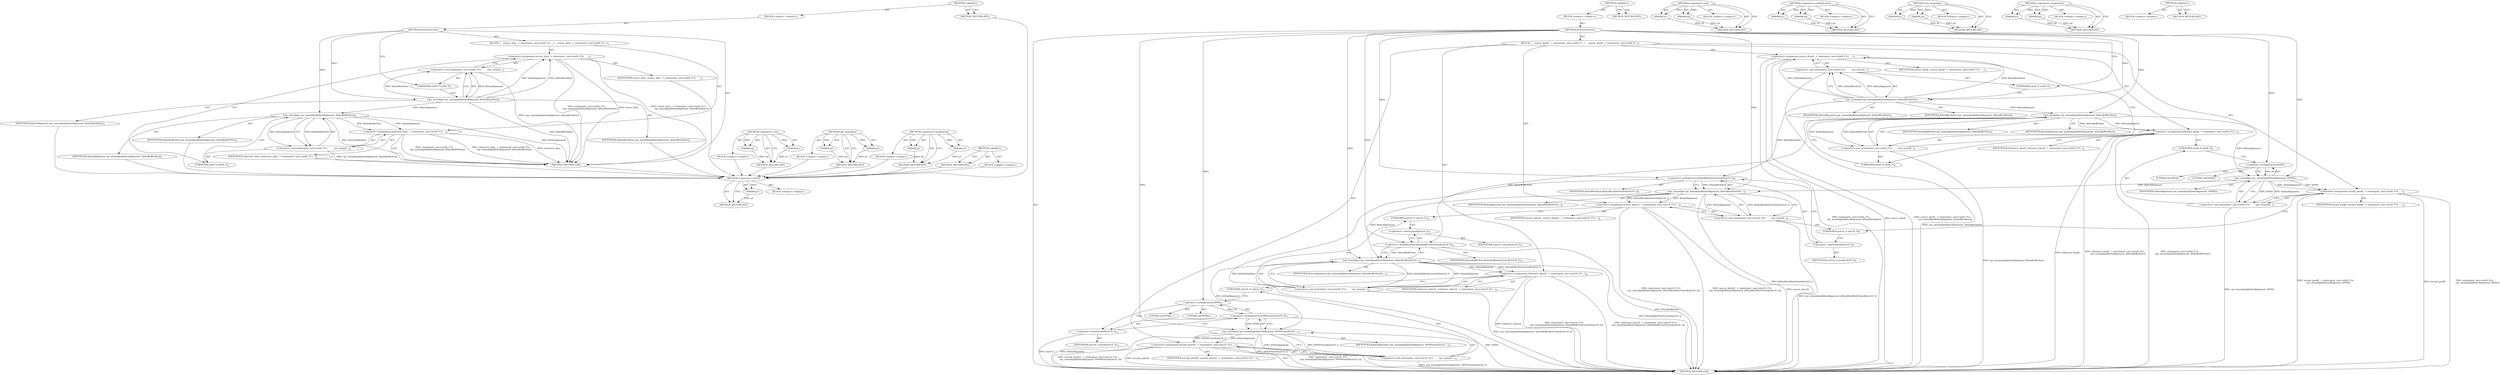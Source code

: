 digraph "&lt;global&gt;" {
vulnerable_6 [label=<(METHOD,&lt;global&gt;)<SUB>1</SUB>>];
vulnerable_7 [label=<(BLOCK,&lt;empty&gt;,&lt;empty&gt;)<SUB>1</SUB>>];
vulnerable_8 [label=<(METHOD,SetUpTestCase)<SUB>1</SUB>>];
vulnerable_9 [label=<(BLOCK,{
    source_data_ = reinterpret_cast&lt;uint8_t*&gt;...,{
    source_data_ = reinterpret_cast&lt;uint8_t*&gt;...)<SUB>1</SUB>>];
vulnerable_10 [label=<(&lt;operator&gt;.assignment,source_data_ = reinterpret_cast&lt;uint8_t*&gt;(
    ...)<SUB>2</SUB>>];
vulnerable_11 [label=<(IDENTIFIER,source_data_,source_data_ = reinterpret_cast&lt;uint8_t*&gt;(
    ...)<SUB>2</SUB>>];
vulnerable_12 [label=<(&lt;operator&gt;.cast,reinterpret_cast&lt;uint8_t*&gt;(
         vpx_memali...)<SUB>2</SUB>>];
vulnerable_13 [label=<(UNKNOWN,uint8_t*,uint8_t*)<SUB>2</SUB>>];
vulnerable_14 [label=<(vpx_memalign,vpx_memalign(kDataAlignment, kDataBlockSize))<SUB>3</SUB>>];
vulnerable_15 [label=<(IDENTIFIER,kDataAlignment,vpx_memalign(kDataAlignment, kDataBlockSize))<SUB>3</SUB>>];
vulnerable_16 [label=<(IDENTIFIER,kDataBlockSize,vpx_memalign(kDataAlignment, kDataBlockSize))<SUB>3</SUB>>];
vulnerable_17 [label=<(&lt;operator&gt;.assignment,reference_data_ = reinterpret_cast&lt;uint8_t*&gt;(
 ...)<SUB>4</SUB>>];
vulnerable_18 [label=<(IDENTIFIER,reference_data_,reference_data_ = reinterpret_cast&lt;uint8_t*&gt;(
 ...)<SUB>4</SUB>>];
vulnerable_19 [label=<(&lt;operator&gt;.cast,reinterpret_cast&lt;uint8_t*&gt;(
         vpx_memali...)<SUB>4</SUB>>];
vulnerable_20 [label=<(UNKNOWN,uint8_t*,uint8_t*)<SUB>4</SUB>>];
vulnerable_21 [label=<(vpx_memalign,vpx_memalign(kDataAlignment, kDataBufferSize))<SUB>5</SUB>>];
vulnerable_22 [label=<(IDENTIFIER,kDataAlignment,vpx_memalign(kDataAlignment, kDataBufferSize))<SUB>5</SUB>>];
vulnerable_23 [label=<(IDENTIFIER,kDataBufferSize,vpx_memalign(kDataAlignment, kDataBufferSize))<SUB>5</SUB>>];
vulnerable_24 [label=<(METHOD_RETURN,void)<SUB>1</SUB>>];
vulnerable_26 [label=<(METHOD_RETURN,ANY)<SUB>1</SUB>>];
vulnerable_44 [label=<(METHOD,&lt;operator&gt;.cast)>];
vulnerable_45 [label=<(PARAM,p1)>];
vulnerable_46 [label=<(PARAM,p2)>];
vulnerable_47 [label=<(BLOCK,&lt;empty&gt;,&lt;empty&gt;)>];
vulnerable_48 [label=<(METHOD_RETURN,ANY)>];
vulnerable_49 [label=<(METHOD,vpx_memalign)>];
vulnerable_50 [label=<(PARAM,p1)>];
vulnerable_51 [label=<(PARAM,p2)>];
vulnerable_52 [label=<(BLOCK,&lt;empty&gt;,&lt;empty&gt;)>];
vulnerable_53 [label=<(METHOD_RETURN,ANY)>];
vulnerable_39 [label=<(METHOD,&lt;operator&gt;.assignment)>];
vulnerable_40 [label=<(PARAM,p1)>];
vulnerable_41 [label=<(PARAM,p2)>];
vulnerable_42 [label=<(BLOCK,&lt;empty&gt;,&lt;empty&gt;)>];
vulnerable_43 [label=<(METHOD_RETURN,ANY)>];
vulnerable_33 [label=<(METHOD,&lt;global&gt;)<SUB>1</SUB>>];
vulnerable_34 [label=<(BLOCK,&lt;empty&gt;,&lt;empty&gt;)>];
vulnerable_35 [label=<(METHOD_RETURN,ANY)>];
fixed_104 [label=<(METHOD,&lt;operator&gt;.sizeOf)>];
fixed_105 [label=<(PARAM,p1)>];
fixed_106 [label=<(BLOCK,&lt;empty&gt;,&lt;empty&gt;)>];
fixed_107 [label=<(METHOD_RETURN,ANY)>];
fixed_6 [label=<(METHOD,&lt;global&gt;)<SUB>1</SUB>>];
fixed_7 [label=<(BLOCK,&lt;empty&gt;,&lt;empty&gt;)<SUB>1</SUB>>];
fixed_8 [label=<(METHOD,SetUpTestCase)<SUB>1</SUB>>];
fixed_9 [label=<(BLOCK,{
    source_data8_ = reinterpret_cast&lt;uint8_t*...,{
    source_data8_ = reinterpret_cast&lt;uint8_t*...)<SUB>1</SUB>>];
fixed_10 [label=<(&lt;operator&gt;.assignment,source_data8_ = reinterpret_cast&lt;uint8_t*&gt;(
   ...)<SUB>2</SUB>>];
fixed_11 [label=<(IDENTIFIER,source_data8_,source_data8_ = reinterpret_cast&lt;uint8_t*&gt;(
   ...)<SUB>2</SUB>>];
fixed_12 [label=<(&lt;operator&gt;.cast,reinterpret_cast&lt;uint8_t*&gt;(
         vpx_memali...)<SUB>2</SUB>>];
fixed_13 [label=<(UNKNOWN,uint8_t*,uint8_t*)<SUB>2</SUB>>];
fixed_14 [label=<(vpx_memalign,vpx_memalign(kDataAlignment, kDataBlockSize))<SUB>3</SUB>>];
fixed_15 [label=<(IDENTIFIER,kDataAlignment,vpx_memalign(kDataAlignment, kDataBlockSize))<SUB>3</SUB>>];
fixed_16 [label=<(IDENTIFIER,kDataBlockSize,vpx_memalign(kDataAlignment, kDataBlockSize))<SUB>3</SUB>>];
fixed_17 [label=<(&lt;operator&gt;.assignment,reference_data8_ = reinterpret_cast&lt;uint8_t*&gt;(
...)<SUB>4</SUB>>];
fixed_18 [label=<(IDENTIFIER,reference_data8_,reference_data8_ = reinterpret_cast&lt;uint8_t*&gt;(
...)<SUB>4</SUB>>];
fixed_19 [label=<(&lt;operator&gt;.cast,reinterpret_cast&lt;uint8_t*&gt;(
         vpx_memali...)<SUB>4</SUB>>];
fixed_20 [label=<(UNKNOWN,uint8_t*,uint8_t*)<SUB>4</SUB>>];
fixed_21 [label=<(vpx_memalign,vpx_memalign(kDataAlignment, kDataBufferSize))<SUB>5</SUB>>];
fixed_22 [label=<(IDENTIFIER,kDataAlignment,vpx_memalign(kDataAlignment, kDataBufferSize))<SUB>5</SUB>>];
fixed_23 [label=<(IDENTIFIER,kDataBufferSize,vpx_memalign(kDataAlignment, kDataBufferSize))<SUB>5</SUB>>];
fixed_24 [label=<(&lt;operator&gt;.assignment,second_pred8_ = reinterpret_cast&lt;uint8_t*&gt;(
   ...)<SUB>6</SUB>>];
fixed_25 [label=<(IDENTIFIER,second_pred8_,second_pred8_ = reinterpret_cast&lt;uint8_t*&gt;(
   ...)<SUB>6</SUB>>];
fixed_26 [label=<(&lt;operator&gt;.cast,reinterpret_cast&lt;uint8_t*&gt;(
        vpx_memalig...)<SUB>6</SUB>>];
fixed_27 [label=<(UNKNOWN,uint8_t*,uint8_t*)<SUB>6</SUB>>];
fixed_28 [label=<(vpx_memalign,vpx_memalign(kDataAlignment, 64*64))<SUB>7</SUB>>];
fixed_29 [label=<(IDENTIFIER,kDataAlignment,vpx_memalign(kDataAlignment, 64*64))<SUB>7</SUB>>];
fixed_30 [label=<(&lt;operator&gt;.multiplication,64*64)<SUB>7</SUB>>];
fixed_31 [label=<(LITERAL,64,64*64)<SUB>7</SUB>>];
fixed_32 [label=<(LITERAL,64,64*64)<SUB>7</SUB>>];
fixed_33 [label=<(&lt;operator&gt;.assignment,source_data16_ = reinterpret_cast&lt;uint16_t*&gt;(
 ...)<SUB>8</SUB>>];
fixed_34 [label=<(IDENTIFIER,source_data16_,source_data16_ = reinterpret_cast&lt;uint16_t*&gt;(
 ...)<SUB>8</SUB>>];
fixed_35 [label=<(&lt;operator&gt;.cast,reinterpret_cast&lt;uint16_t*&gt;(
        vpx_memali...)<SUB>8</SUB>>];
fixed_36 [label=<(UNKNOWN,uint16_t*,uint16_t*)<SUB>8</SUB>>];
fixed_37 [label=<(vpx_memalign,vpx_memalign(kDataAlignment, kDataBlockSize*siz...)<SUB>9</SUB>>];
fixed_38 [label=<(IDENTIFIER,kDataAlignment,vpx_memalign(kDataAlignment, kDataBlockSize*siz...)<SUB>9</SUB>>];
fixed_39 [label=<(&lt;operator&gt;.multiplication,kDataBlockSize*sizeof(uint16_t))<SUB>9</SUB>>];
fixed_40 [label=<(IDENTIFIER,kDataBlockSize,kDataBlockSize*sizeof(uint16_t))<SUB>9</SUB>>];
fixed_41 [label=<(&lt;operator&gt;.sizeOf,sizeof(uint16_t))<SUB>9</SUB>>];
fixed_42 [label=<(IDENTIFIER,uint16_t,sizeof(uint16_t))<SUB>9</SUB>>];
fixed_43 [label=<(&lt;operator&gt;.assignment,reference_data16_ = reinterpret_cast&lt;uint16_t*&gt;...)<SUB>10</SUB>>];
fixed_44 [label=<(IDENTIFIER,reference_data16_,reference_data16_ = reinterpret_cast&lt;uint16_t*&gt;...)<SUB>10</SUB>>];
fixed_45 [label=<(&lt;operator&gt;.cast,reinterpret_cast&lt;uint16_t*&gt;(
        vpx_memali...)<SUB>10</SUB>>];
fixed_46 [label=<(UNKNOWN,uint16_t*,uint16_t*)<SUB>10</SUB>>];
fixed_47 [label=<(vpx_memalign,vpx_memalign(kDataAlignment, kDataBufferSize*si...)<SUB>11</SUB>>];
fixed_48 [label=<(IDENTIFIER,kDataAlignment,vpx_memalign(kDataAlignment, kDataBufferSize*si...)<SUB>11</SUB>>];
fixed_49 [label=<(&lt;operator&gt;.multiplication,kDataBufferSize*sizeof(uint16_t))<SUB>11</SUB>>];
fixed_50 [label=<(IDENTIFIER,kDataBufferSize,kDataBufferSize*sizeof(uint16_t))<SUB>11</SUB>>];
fixed_51 [label=<(&lt;operator&gt;.sizeOf,sizeof(uint16_t))<SUB>11</SUB>>];
fixed_52 [label=<(IDENTIFIER,uint16_t,sizeof(uint16_t))<SUB>11</SUB>>];
fixed_53 [label=<(&lt;operator&gt;.assignment,second_pred16_ = reinterpret_cast&lt;uint16_t*&gt;(
 ...)<SUB>12</SUB>>];
fixed_54 [label=<(IDENTIFIER,second_pred16_,second_pred16_ = reinterpret_cast&lt;uint16_t*&gt;(
 ...)<SUB>12</SUB>>];
fixed_55 [label=<(&lt;operator&gt;.cast,reinterpret_cast&lt;uint16_t*&gt;(
        vpx_memali...)<SUB>12</SUB>>];
fixed_56 [label=<(UNKNOWN,uint16_t*,uint16_t*)<SUB>12</SUB>>];
fixed_57 [label=<(vpx_memalign,vpx_memalign(kDataAlignment, 64*64*sizeof(uint1...)<SUB>13</SUB>>];
fixed_58 [label=<(IDENTIFIER,kDataAlignment,vpx_memalign(kDataAlignment, 64*64*sizeof(uint1...)<SUB>13</SUB>>];
fixed_59 [label=<(&lt;operator&gt;.multiplication,64*64*sizeof(uint16_t))<SUB>13</SUB>>];
fixed_60 [label=<(&lt;operator&gt;.multiplication,64*64)<SUB>13</SUB>>];
fixed_61 [label=<(LITERAL,64,64*64)<SUB>13</SUB>>];
fixed_62 [label=<(LITERAL,64,64*64)<SUB>13</SUB>>];
fixed_63 [label=<(&lt;operator&gt;.sizeOf,sizeof(uint16_t))<SUB>13</SUB>>];
fixed_64 [label=<(IDENTIFIER,uint16_t,sizeof(uint16_t))<SUB>13</SUB>>];
fixed_65 [label=<(METHOD_RETURN,void)<SUB>1</SUB>>];
fixed_67 [label=<(METHOD_RETURN,ANY)<SUB>1</SUB>>];
fixed_89 [label=<(METHOD,&lt;operator&gt;.cast)>];
fixed_90 [label=<(PARAM,p1)>];
fixed_91 [label=<(PARAM,p2)>];
fixed_92 [label=<(BLOCK,&lt;empty&gt;,&lt;empty&gt;)>];
fixed_93 [label=<(METHOD_RETURN,ANY)>];
fixed_99 [label=<(METHOD,&lt;operator&gt;.multiplication)>];
fixed_100 [label=<(PARAM,p1)>];
fixed_101 [label=<(PARAM,p2)>];
fixed_102 [label=<(BLOCK,&lt;empty&gt;,&lt;empty&gt;)>];
fixed_103 [label=<(METHOD_RETURN,ANY)>];
fixed_94 [label=<(METHOD,vpx_memalign)>];
fixed_95 [label=<(PARAM,p1)>];
fixed_96 [label=<(PARAM,p2)>];
fixed_97 [label=<(BLOCK,&lt;empty&gt;,&lt;empty&gt;)>];
fixed_98 [label=<(METHOD_RETURN,ANY)>];
fixed_84 [label=<(METHOD,&lt;operator&gt;.assignment)>];
fixed_85 [label=<(PARAM,p1)>];
fixed_86 [label=<(PARAM,p2)>];
fixed_87 [label=<(BLOCK,&lt;empty&gt;,&lt;empty&gt;)>];
fixed_88 [label=<(METHOD_RETURN,ANY)>];
fixed_78 [label=<(METHOD,&lt;global&gt;)<SUB>1</SUB>>];
fixed_79 [label=<(BLOCK,&lt;empty&gt;,&lt;empty&gt;)>];
fixed_80 [label=<(METHOD_RETURN,ANY)>];
vulnerable_6 -> vulnerable_7  [key=0, label="AST: "];
vulnerable_6 -> vulnerable_26  [key=0, label="AST: "];
vulnerable_6 -> vulnerable_26  [key=1, label="CFG: "];
vulnerable_7 -> vulnerable_8  [key=0, label="AST: "];
vulnerable_8 -> vulnerable_9  [key=0, label="AST: "];
vulnerable_8 -> vulnerable_24  [key=0, label="AST: "];
vulnerable_8 -> vulnerable_13  [key=0, label="CFG: "];
vulnerable_8 -> vulnerable_14  [key=0, label="DDG: "];
vulnerable_8 -> vulnerable_21  [key=0, label="DDG: "];
vulnerable_9 -> vulnerable_10  [key=0, label="AST: "];
vulnerable_9 -> vulnerable_17  [key=0, label="AST: "];
vulnerable_10 -> vulnerable_11  [key=0, label="AST: "];
vulnerable_10 -> vulnerable_12  [key=0, label="AST: "];
vulnerable_10 -> vulnerable_20  [key=0, label="CFG: "];
vulnerable_10 -> vulnerable_24  [key=0, label="DDG: reinterpret_cast&lt;uint8_t*&gt;(
         vpx_memalign(kDataAlignment, kDataBlockSize))"];
vulnerable_10 -> vulnerable_24  [key=1, label="DDG: source_data_ = reinterpret_cast&lt;uint8_t*&gt;(
         vpx_memalign(kDataAlignment, kDataBlockSize))"];
vulnerable_10 -> vulnerable_24  [key=2, label="DDG: source_data_"];
vulnerable_11 -> fixed_104  [key=0];
vulnerable_12 -> vulnerable_13  [key=0, label="AST: "];
vulnerable_12 -> vulnerable_14  [key=0, label="AST: "];
vulnerable_12 -> vulnerable_10  [key=0, label="CFG: "];
vulnerable_12 -> vulnerable_24  [key=0, label="DDG: vpx_memalign(kDataAlignment, kDataBlockSize)"];
vulnerable_13 -> vulnerable_14  [key=0, label="CFG: "];
vulnerable_14 -> vulnerable_15  [key=0, label="AST: "];
vulnerable_14 -> vulnerable_16  [key=0, label="AST: "];
vulnerable_14 -> vulnerable_12  [key=0, label="CFG: "];
vulnerable_14 -> vulnerable_12  [key=1, label="DDG: kDataAlignment"];
vulnerable_14 -> vulnerable_12  [key=2, label="DDG: kDataBlockSize"];
vulnerable_14 -> vulnerable_24  [key=0, label="DDG: kDataBlockSize"];
vulnerable_14 -> vulnerable_10  [key=0, label="DDG: kDataAlignment"];
vulnerable_14 -> vulnerable_10  [key=1, label="DDG: kDataBlockSize"];
vulnerable_14 -> vulnerable_21  [key=0, label="DDG: kDataAlignment"];
vulnerable_15 -> fixed_104  [key=0];
vulnerable_16 -> fixed_104  [key=0];
vulnerable_17 -> vulnerable_18  [key=0, label="AST: "];
vulnerable_17 -> vulnerable_19  [key=0, label="AST: "];
vulnerable_17 -> vulnerable_24  [key=0, label="CFG: "];
vulnerable_17 -> vulnerable_24  [key=1, label="DDG: reinterpret_cast&lt;uint8_t*&gt;(
         vpx_memalign(kDataAlignment, kDataBufferSize))"];
vulnerable_17 -> vulnerable_24  [key=2, label="DDG: reference_data_ = reinterpret_cast&lt;uint8_t*&gt;(
         vpx_memalign(kDataAlignment, kDataBufferSize))"];
vulnerable_17 -> vulnerable_24  [key=3, label="DDG: reference_data_"];
vulnerable_18 -> fixed_104  [key=0];
vulnerable_19 -> vulnerable_20  [key=0, label="AST: "];
vulnerable_19 -> vulnerable_21  [key=0, label="AST: "];
vulnerable_19 -> vulnerable_17  [key=0, label="CFG: "];
vulnerable_19 -> vulnerable_24  [key=0, label="DDG: vpx_memalign(kDataAlignment, kDataBufferSize)"];
vulnerable_20 -> vulnerable_21  [key=0, label="CFG: "];
vulnerable_21 -> vulnerable_22  [key=0, label="AST: "];
vulnerable_21 -> vulnerable_23  [key=0, label="AST: "];
vulnerable_21 -> vulnerable_19  [key=0, label="CFG: "];
vulnerable_21 -> vulnerable_19  [key=1, label="DDG: kDataAlignment"];
vulnerable_21 -> vulnerable_19  [key=2, label="DDG: kDataBufferSize"];
vulnerable_21 -> vulnerable_24  [key=0, label="DDG: kDataAlignment"];
vulnerable_21 -> vulnerable_24  [key=1, label="DDG: kDataBufferSize"];
vulnerable_21 -> vulnerable_17  [key=0, label="DDG: kDataAlignment"];
vulnerable_21 -> vulnerable_17  [key=1, label="DDG: kDataBufferSize"];
vulnerable_22 -> fixed_104  [key=0];
vulnerable_23 -> fixed_104  [key=0];
vulnerable_24 -> fixed_104  [key=0];
vulnerable_26 -> fixed_104  [key=0];
vulnerable_44 -> vulnerable_45  [key=0, label="AST: "];
vulnerable_44 -> vulnerable_45  [key=1, label="DDG: "];
vulnerable_44 -> vulnerable_47  [key=0, label="AST: "];
vulnerable_44 -> vulnerable_46  [key=0, label="AST: "];
vulnerable_44 -> vulnerable_46  [key=1, label="DDG: "];
vulnerable_44 -> vulnerable_48  [key=0, label="AST: "];
vulnerable_44 -> vulnerable_48  [key=1, label="CFG: "];
vulnerable_45 -> vulnerable_48  [key=0, label="DDG: p1"];
vulnerable_46 -> vulnerable_48  [key=0, label="DDG: p2"];
vulnerable_47 -> fixed_104  [key=0];
vulnerable_48 -> fixed_104  [key=0];
vulnerable_49 -> vulnerable_50  [key=0, label="AST: "];
vulnerable_49 -> vulnerable_50  [key=1, label="DDG: "];
vulnerable_49 -> vulnerable_52  [key=0, label="AST: "];
vulnerable_49 -> vulnerable_51  [key=0, label="AST: "];
vulnerable_49 -> vulnerable_51  [key=1, label="DDG: "];
vulnerable_49 -> vulnerable_53  [key=0, label="AST: "];
vulnerable_49 -> vulnerable_53  [key=1, label="CFG: "];
vulnerable_50 -> vulnerable_53  [key=0, label="DDG: p1"];
vulnerable_51 -> vulnerable_53  [key=0, label="DDG: p2"];
vulnerable_52 -> fixed_104  [key=0];
vulnerable_53 -> fixed_104  [key=0];
vulnerable_39 -> vulnerable_40  [key=0, label="AST: "];
vulnerable_39 -> vulnerable_40  [key=1, label="DDG: "];
vulnerable_39 -> vulnerable_42  [key=0, label="AST: "];
vulnerable_39 -> vulnerable_41  [key=0, label="AST: "];
vulnerable_39 -> vulnerable_41  [key=1, label="DDG: "];
vulnerable_39 -> vulnerable_43  [key=0, label="AST: "];
vulnerable_39 -> vulnerable_43  [key=1, label="CFG: "];
vulnerable_40 -> vulnerable_43  [key=0, label="DDG: p1"];
vulnerable_41 -> vulnerable_43  [key=0, label="DDG: p2"];
vulnerable_42 -> fixed_104  [key=0];
vulnerable_43 -> fixed_104  [key=0];
vulnerable_33 -> vulnerable_34  [key=0, label="AST: "];
vulnerable_33 -> vulnerable_35  [key=0, label="AST: "];
vulnerable_33 -> vulnerable_35  [key=1, label="CFG: "];
vulnerable_34 -> fixed_104  [key=0];
vulnerable_35 -> fixed_104  [key=0];
fixed_104 -> fixed_105  [key=0, label="AST: "];
fixed_104 -> fixed_105  [key=1, label="DDG: "];
fixed_104 -> fixed_106  [key=0, label="AST: "];
fixed_104 -> fixed_107  [key=0, label="AST: "];
fixed_104 -> fixed_107  [key=1, label="CFG: "];
fixed_105 -> fixed_107  [key=0, label="DDG: p1"];
fixed_6 -> fixed_7  [key=0, label="AST: "];
fixed_6 -> fixed_67  [key=0, label="AST: "];
fixed_6 -> fixed_67  [key=1, label="CFG: "];
fixed_7 -> fixed_8  [key=0, label="AST: "];
fixed_8 -> fixed_9  [key=0, label="AST: "];
fixed_8 -> fixed_65  [key=0, label="AST: "];
fixed_8 -> fixed_13  [key=0, label="CFG: "];
fixed_8 -> fixed_14  [key=0, label="DDG: "];
fixed_8 -> fixed_21  [key=0, label="DDG: "];
fixed_8 -> fixed_28  [key=0, label="DDG: "];
fixed_8 -> fixed_37  [key=0, label="DDG: "];
fixed_8 -> fixed_47  [key=0, label="DDG: "];
fixed_8 -> fixed_57  [key=0, label="DDG: "];
fixed_8 -> fixed_30  [key=0, label="DDG: "];
fixed_8 -> fixed_39  [key=0, label="DDG: "];
fixed_8 -> fixed_49  [key=0, label="DDG: "];
fixed_8 -> fixed_60  [key=0, label="DDG: "];
fixed_9 -> fixed_10  [key=0, label="AST: "];
fixed_9 -> fixed_17  [key=0, label="AST: "];
fixed_9 -> fixed_24  [key=0, label="AST: "];
fixed_9 -> fixed_33  [key=0, label="AST: "];
fixed_9 -> fixed_43  [key=0, label="AST: "];
fixed_9 -> fixed_53  [key=0, label="AST: "];
fixed_10 -> fixed_11  [key=0, label="AST: "];
fixed_10 -> fixed_12  [key=0, label="AST: "];
fixed_10 -> fixed_20  [key=0, label="CFG: "];
fixed_10 -> fixed_65  [key=0, label="DDG: reinterpret_cast&lt;uint8_t*&gt;(
         vpx_memalign(kDataAlignment, kDataBlockSize))"];
fixed_10 -> fixed_65  [key=1, label="DDG: source_data8_ = reinterpret_cast&lt;uint8_t*&gt;(
         vpx_memalign(kDataAlignment, kDataBlockSize))"];
fixed_10 -> fixed_65  [key=2, label="DDG: source_data8_"];
fixed_12 -> fixed_13  [key=0, label="AST: "];
fixed_12 -> fixed_14  [key=0, label="AST: "];
fixed_12 -> fixed_10  [key=0, label="CFG: "];
fixed_12 -> fixed_65  [key=0, label="DDG: vpx_memalign(kDataAlignment, kDataBlockSize)"];
fixed_13 -> fixed_14  [key=0, label="CFG: "];
fixed_14 -> fixed_15  [key=0, label="AST: "];
fixed_14 -> fixed_16  [key=0, label="AST: "];
fixed_14 -> fixed_12  [key=0, label="CFG: "];
fixed_14 -> fixed_12  [key=1, label="DDG: kDataAlignment"];
fixed_14 -> fixed_12  [key=2, label="DDG: kDataBlockSize"];
fixed_14 -> fixed_10  [key=0, label="DDG: kDataAlignment"];
fixed_14 -> fixed_10  [key=1, label="DDG: kDataBlockSize"];
fixed_14 -> fixed_21  [key=0, label="DDG: kDataAlignment"];
fixed_14 -> fixed_39  [key=0, label="DDG: kDataBlockSize"];
fixed_17 -> fixed_18  [key=0, label="AST: "];
fixed_17 -> fixed_19  [key=0, label="AST: "];
fixed_17 -> fixed_27  [key=0, label="CFG: "];
fixed_17 -> fixed_65  [key=0, label="DDG: reinterpret_cast&lt;uint8_t*&gt;(
         vpx_memalign(kDataAlignment, kDataBufferSize))"];
fixed_17 -> fixed_65  [key=1, label="DDG: reference_data8_ = reinterpret_cast&lt;uint8_t*&gt;(
         vpx_memalign(kDataAlignment, kDataBufferSize))"];
fixed_17 -> fixed_65  [key=2, label="DDG: reference_data8_"];
fixed_19 -> fixed_20  [key=0, label="AST: "];
fixed_19 -> fixed_21  [key=0, label="AST: "];
fixed_19 -> fixed_17  [key=0, label="CFG: "];
fixed_19 -> fixed_65  [key=0, label="DDG: vpx_memalign(kDataAlignment, kDataBufferSize)"];
fixed_20 -> fixed_21  [key=0, label="CFG: "];
fixed_21 -> fixed_22  [key=0, label="AST: "];
fixed_21 -> fixed_23  [key=0, label="AST: "];
fixed_21 -> fixed_19  [key=0, label="CFG: "];
fixed_21 -> fixed_19  [key=1, label="DDG: kDataAlignment"];
fixed_21 -> fixed_19  [key=2, label="DDG: kDataBufferSize"];
fixed_21 -> fixed_17  [key=0, label="DDG: kDataAlignment"];
fixed_21 -> fixed_17  [key=1, label="DDG: kDataBufferSize"];
fixed_21 -> fixed_28  [key=0, label="DDG: kDataAlignment"];
fixed_21 -> fixed_49  [key=0, label="DDG: kDataBufferSize"];
fixed_24 -> fixed_25  [key=0, label="AST: "];
fixed_24 -> fixed_26  [key=0, label="AST: "];
fixed_24 -> fixed_36  [key=0, label="CFG: "];
fixed_24 -> fixed_65  [key=0, label="DDG: reinterpret_cast&lt;uint8_t*&gt;(
        vpx_memalign(kDataAlignment, 64*64))"];
fixed_24 -> fixed_65  [key=1, label="DDG: second_pred8_ = reinterpret_cast&lt;uint8_t*&gt;(
        vpx_memalign(kDataAlignment, 64*64))"];
fixed_24 -> fixed_65  [key=2, label="DDG: second_pred8_"];
fixed_26 -> fixed_27  [key=0, label="AST: "];
fixed_26 -> fixed_28  [key=0, label="AST: "];
fixed_26 -> fixed_24  [key=0, label="CFG: "];
fixed_26 -> fixed_65  [key=0, label="DDG: vpx_memalign(kDataAlignment, 64*64)"];
fixed_27 -> fixed_30  [key=0, label="CFG: "];
fixed_28 -> fixed_29  [key=0, label="AST: "];
fixed_28 -> fixed_30  [key=0, label="AST: "];
fixed_28 -> fixed_26  [key=0, label="CFG: "];
fixed_28 -> fixed_26  [key=1, label="DDG: kDataAlignment"];
fixed_28 -> fixed_26  [key=2, label="DDG: 64*64"];
fixed_28 -> fixed_24  [key=0, label="DDG: kDataAlignment"];
fixed_28 -> fixed_24  [key=1, label="DDG: 64*64"];
fixed_28 -> fixed_37  [key=0, label="DDG: kDataAlignment"];
fixed_30 -> fixed_31  [key=0, label="AST: "];
fixed_30 -> fixed_32  [key=0, label="AST: "];
fixed_30 -> fixed_28  [key=0, label="CFG: "];
fixed_30 -> fixed_28  [key=1, label="DDG: 64"];
fixed_33 -> fixed_34  [key=0, label="AST: "];
fixed_33 -> fixed_35  [key=0, label="AST: "];
fixed_33 -> fixed_46  [key=0, label="CFG: "];
fixed_33 -> fixed_65  [key=0, label="DDG: reinterpret_cast&lt;uint16_t*&gt;(
        vpx_memalign(kDataAlignment, kDataBlockSize*sizeof(uint16_t)))"];
fixed_33 -> fixed_65  [key=1, label="DDG: source_data16_ = reinterpret_cast&lt;uint16_t*&gt;(
        vpx_memalign(kDataAlignment, kDataBlockSize*sizeof(uint16_t)))"];
fixed_33 -> fixed_65  [key=2, label="DDG: source_data16_"];
fixed_35 -> fixed_36  [key=0, label="AST: "];
fixed_35 -> fixed_37  [key=0, label="AST: "];
fixed_35 -> fixed_33  [key=0, label="CFG: "];
fixed_35 -> fixed_65  [key=0, label="DDG: vpx_memalign(kDataAlignment, kDataBlockSize*sizeof(uint16_t))"];
fixed_36 -> fixed_41  [key=0, label="CFG: "];
fixed_37 -> fixed_38  [key=0, label="AST: "];
fixed_37 -> fixed_39  [key=0, label="AST: "];
fixed_37 -> fixed_35  [key=0, label="CFG: "];
fixed_37 -> fixed_35  [key=1, label="DDG: kDataAlignment"];
fixed_37 -> fixed_35  [key=2, label="DDG: kDataBlockSize*sizeof(uint16_t)"];
fixed_37 -> fixed_65  [key=0, label="DDG: kDataBlockSize*sizeof(uint16_t)"];
fixed_37 -> fixed_33  [key=0, label="DDG: kDataAlignment"];
fixed_37 -> fixed_33  [key=1, label="DDG: kDataBlockSize*sizeof(uint16_t)"];
fixed_37 -> fixed_47  [key=0, label="DDG: kDataAlignment"];
fixed_39 -> fixed_40  [key=0, label="AST: "];
fixed_39 -> fixed_41  [key=0, label="AST: "];
fixed_39 -> fixed_37  [key=0, label="CFG: "];
fixed_39 -> fixed_37  [key=1, label="DDG: kDataBlockSize"];
fixed_39 -> fixed_65  [key=0, label="DDG: kDataBlockSize"];
fixed_41 -> fixed_42  [key=0, label="AST: "];
fixed_41 -> fixed_39  [key=0, label="CFG: "];
fixed_43 -> fixed_44  [key=0, label="AST: "];
fixed_43 -> fixed_45  [key=0, label="AST: "];
fixed_43 -> fixed_56  [key=0, label="CFG: "];
fixed_43 -> fixed_65  [key=0, label="DDG: reinterpret_cast&lt;uint16_t*&gt;(
        vpx_memalign(kDataAlignment, kDataBufferSize*sizeof(uint16_t)))"];
fixed_43 -> fixed_65  [key=1, label="DDG: reference_data16_ = reinterpret_cast&lt;uint16_t*&gt;(
        vpx_memalign(kDataAlignment, kDataBufferSize*sizeof(uint16_t)))"];
fixed_43 -> fixed_65  [key=2, label="DDG: reference_data16_"];
fixed_45 -> fixed_46  [key=0, label="AST: "];
fixed_45 -> fixed_47  [key=0, label="AST: "];
fixed_45 -> fixed_43  [key=0, label="CFG: "];
fixed_45 -> fixed_65  [key=0, label="DDG: vpx_memalign(kDataAlignment, kDataBufferSize*sizeof(uint16_t))"];
fixed_46 -> fixed_51  [key=0, label="CFG: "];
fixed_47 -> fixed_48  [key=0, label="AST: "];
fixed_47 -> fixed_49  [key=0, label="AST: "];
fixed_47 -> fixed_45  [key=0, label="CFG: "];
fixed_47 -> fixed_45  [key=1, label="DDG: kDataAlignment"];
fixed_47 -> fixed_45  [key=2, label="DDG: kDataBufferSize*sizeof(uint16_t)"];
fixed_47 -> fixed_65  [key=0, label="DDG: kDataBufferSize*sizeof(uint16_t)"];
fixed_47 -> fixed_43  [key=0, label="DDG: kDataAlignment"];
fixed_47 -> fixed_43  [key=1, label="DDG: kDataBufferSize*sizeof(uint16_t)"];
fixed_47 -> fixed_57  [key=0, label="DDG: kDataAlignment"];
fixed_49 -> fixed_50  [key=0, label="AST: "];
fixed_49 -> fixed_51  [key=0, label="AST: "];
fixed_49 -> fixed_47  [key=0, label="CFG: "];
fixed_49 -> fixed_47  [key=1, label="DDG: kDataBufferSize"];
fixed_49 -> fixed_65  [key=0, label="DDG: kDataBufferSize"];
fixed_51 -> fixed_52  [key=0, label="AST: "];
fixed_51 -> fixed_49  [key=0, label="CFG: "];
fixed_53 -> fixed_54  [key=0, label="AST: "];
fixed_53 -> fixed_55  [key=0, label="AST: "];
fixed_53 -> fixed_65  [key=0, label="CFG: "];
fixed_53 -> fixed_65  [key=1, label="DDG: reinterpret_cast&lt;uint16_t*&gt;(
        vpx_memalign(kDataAlignment, 64*64*sizeof(uint16_t)))"];
fixed_53 -> fixed_65  [key=2, label="DDG: second_pred16_ = reinterpret_cast&lt;uint16_t*&gt;(
        vpx_memalign(kDataAlignment, 64*64*sizeof(uint16_t)))"];
fixed_53 -> fixed_65  [key=3, label="DDG: second_pred16_"];
fixed_55 -> fixed_56  [key=0, label="AST: "];
fixed_55 -> fixed_57  [key=0, label="AST: "];
fixed_55 -> fixed_53  [key=0, label="CFG: "];
fixed_55 -> fixed_65  [key=0, label="DDG: vpx_memalign(kDataAlignment, 64*64*sizeof(uint16_t))"];
fixed_56 -> fixed_60  [key=0, label="CFG: "];
fixed_57 -> fixed_58  [key=0, label="AST: "];
fixed_57 -> fixed_59  [key=0, label="AST: "];
fixed_57 -> fixed_55  [key=0, label="CFG: "];
fixed_57 -> fixed_55  [key=1, label="DDG: kDataAlignment"];
fixed_57 -> fixed_55  [key=2, label="DDG: 64*64*sizeof(uint16_t)"];
fixed_57 -> fixed_65  [key=0, label="DDG: kDataAlignment"];
fixed_57 -> fixed_65  [key=1, label="DDG: 64*64*sizeof(uint16_t)"];
fixed_57 -> fixed_53  [key=0, label="DDG: kDataAlignment"];
fixed_57 -> fixed_53  [key=1, label="DDG: 64*64*sizeof(uint16_t)"];
fixed_59 -> fixed_60  [key=0, label="AST: "];
fixed_59 -> fixed_63  [key=0, label="AST: "];
fixed_59 -> fixed_57  [key=0, label="CFG: "];
fixed_59 -> fixed_57  [key=1, label="DDG: 64*64"];
fixed_59 -> fixed_65  [key=0, label="DDG: 64*64"];
fixed_60 -> fixed_61  [key=0, label="AST: "];
fixed_60 -> fixed_62  [key=0, label="AST: "];
fixed_60 -> fixed_63  [key=0, label="CFG: "];
fixed_60 -> fixed_59  [key=0, label="DDG: 64"];
fixed_63 -> fixed_64  [key=0, label="AST: "];
fixed_63 -> fixed_59  [key=0, label="CFG: "];
fixed_63 -> fixed_65  [key=0, label="DDG: uint16_t"];
fixed_89 -> fixed_90  [key=0, label="AST: "];
fixed_89 -> fixed_90  [key=1, label="DDG: "];
fixed_89 -> fixed_92  [key=0, label="AST: "];
fixed_89 -> fixed_91  [key=0, label="AST: "];
fixed_89 -> fixed_91  [key=1, label="DDG: "];
fixed_89 -> fixed_93  [key=0, label="AST: "];
fixed_89 -> fixed_93  [key=1, label="CFG: "];
fixed_90 -> fixed_93  [key=0, label="DDG: p1"];
fixed_91 -> fixed_93  [key=0, label="DDG: p2"];
fixed_99 -> fixed_100  [key=0, label="AST: "];
fixed_99 -> fixed_100  [key=1, label="DDG: "];
fixed_99 -> fixed_102  [key=0, label="AST: "];
fixed_99 -> fixed_101  [key=0, label="AST: "];
fixed_99 -> fixed_101  [key=1, label="DDG: "];
fixed_99 -> fixed_103  [key=0, label="AST: "];
fixed_99 -> fixed_103  [key=1, label="CFG: "];
fixed_100 -> fixed_103  [key=0, label="DDG: p1"];
fixed_101 -> fixed_103  [key=0, label="DDG: p2"];
fixed_94 -> fixed_95  [key=0, label="AST: "];
fixed_94 -> fixed_95  [key=1, label="DDG: "];
fixed_94 -> fixed_97  [key=0, label="AST: "];
fixed_94 -> fixed_96  [key=0, label="AST: "];
fixed_94 -> fixed_96  [key=1, label="DDG: "];
fixed_94 -> fixed_98  [key=0, label="AST: "];
fixed_94 -> fixed_98  [key=1, label="CFG: "];
fixed_95 -> fixed_98  [key=0, label="DDG: p1"];
fixed_96 -> fixed_98  [key=0, label="DDG: p2"];
fixed_84 -> fixed_85  [key=0, label="AST: "];
fixed_84 -> fixed_85  [key=1, label="DDG: "];
fixed_84 -> fixed_87  [key=0, label="AST: "];
fixed_84 -> fixed_86  [key=0, label="AST: "];
fixed_84 -> fixed_86  [key=1, label="DDG: "];
fixed_84 -> fixed_88  [key=0, label="AST: "];
fixed_84 -> fixed_88  [key=1, label="CFG: "];
fixed_85 -> fixed_88  [key=0, label="DDG: p1"];
fixed_86 -> fixed_88  [key=0, label="DDG: p2"];
fixed_78 -> fixed_79  [key=0, label="AST: "];
fixed_78 -> fixed_80  [key=0, label="AST: "];
fixed_78 -> fixed_80  [key=1, label="CFG: "];
}
